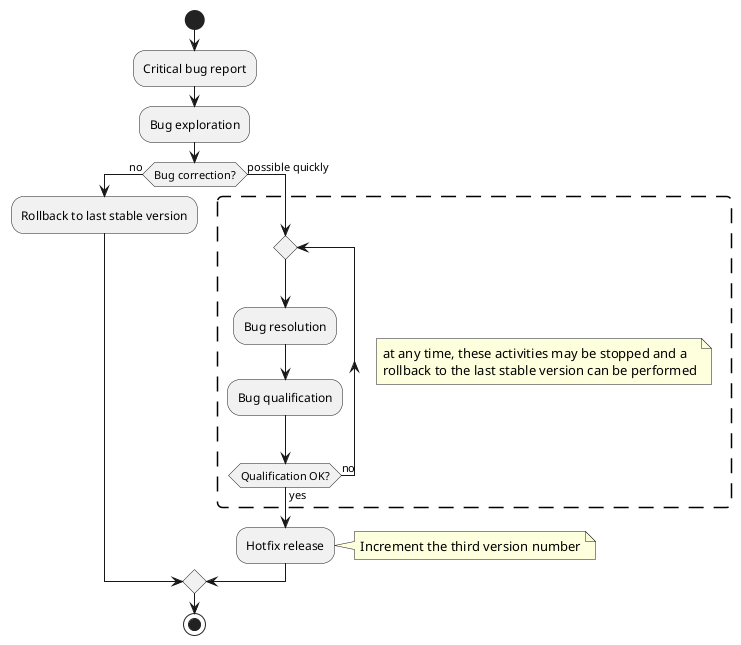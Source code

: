 @startuml
<style>
activityDiagram {
  rectangle {
    RoundCorner 10
    lineStyle 15-10
  }

}
</style>

start
:Critical bug report;
:Bug exploration;

if (Bug correction?) then (no)
  :Rollback to last stable version;
else (possible quickly)
  rectangle {
    floating note right
      at any time, these activities may be stopped and a
      rollback to the last stable version can be performed
    end note
    repeat
      :Bug resolution;
      :Bug qualification;
    repeat while (Qualification OK?) is (no) not (yes)
  }
  :Hotfix release;
    note right: Increment the third version number

endif

stop



@enduml